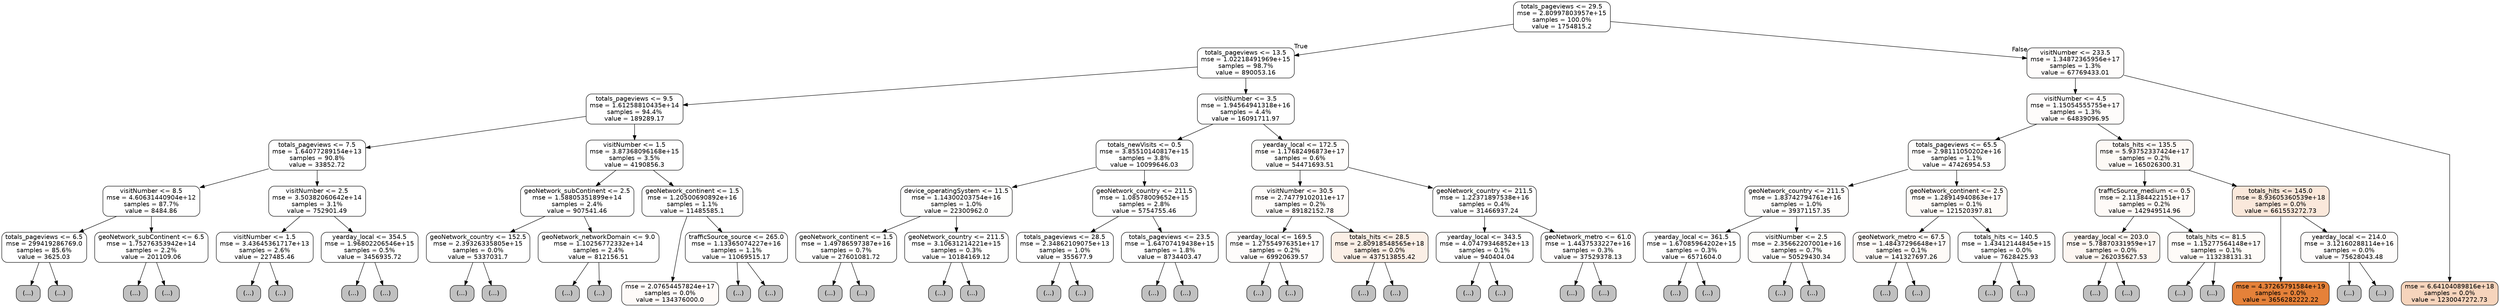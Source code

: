 digraph Tree {
node [shape=box, style="filled, rounded", color="black", fontname=helvetica] ;
graph [ranksep=equally, splines=polyline] ;
edge [fontname=helvetica] ;
0 [label="totals_pageviews <= 29.5\nmse = 2.80997803957e+15\nsamples = 100.0%\nvalue = 1754815.2", fillcolor="#e5813900"] ;
1 [label="totals_pageviews <= 13.5\nmse = 1.02218491969e+15\nsamples = 98.7%\nvalue = 890053.16", fillcolor="#e5813900"] ;
0 -> 1 [labeldistance=2.5, labelangle=45, headlabel="True"] ;
2 [label="totals_pageviews <= 9.5\nmse = 1.61258810435e+14\nsamples = 94.4%\nvalue = 189289.17", fillcolor="#e5813900"] ;
1 -> 2 ;
3 [label="totals_pageviews <= 7.5\nmse = 1.64077289154e+13\nsamples = 90.8%\nvalue = 33852.72", fillcolor="#e5813900"] ;
2 -> 3 ;
4 [label="visitNumber <= 8.5\nmse = 4.60631440904e+12\nsamples = 87.7%\nvalue = 8484.86", fillcolor="#e5813900"] ;
3 -> 4 ;
5 [label="totals_pageviews <= 6.5\nmse = 299419286769.0\nsamples = 85.6%\nvalue = 3625.03", fillcolor="#e5813900"] ;
4 -> 5 ;
6 [label="(...)", fillcolor="#C0C0C0"] ;
5 -> 6 ;
115 [label="(...)", fillcolor="#C0C0C0"] ;
5 -> 115 ;
168 [label="geoNetwork_subContinent <= 6.5\nmse = 1.75276353942e+14\nsamples = 2.2%\nvalue = 201109.06", fillcolor="#e5813900"] ;
4 -> 168 ;
169 [label="(...)", fillcolor="#C0C0C0"] ;
168 -> 169 ;
174 [label="(...)", fillcolor="#C0C0C0"] ;
168 -> 174 ;
179 [label="visitNumber <= 2.5\nmse = 3.50382060642e+14\nsamples = 3.1%\nvalue = 752901.49", fillcolor="#e5813900"] ;
3 -> 179 ;
180 [label="visitNumber <= 1.5\nmse = 3.43645361717e+13\nsamples = 2.6%\nvalue = 227485.46", fillcolor="#e5813900"] ;
179 -> 180 ;
181 [label="(...)", fillcolor="#C0C0C0"] ;
180 -> 181 ;
272 [label="(...)", fillcolor="#C0C0C0"] ;
180 -> 272 ;
333 [label="yearday_local <= 354.5\nmse = 1.96802206546e+15\nsamples = 0.5%\nvalue = 3456935.72", fillcolor="#e5813900"] ;
179 -> 333 ;
334 [label="(...)", fillcolor="#C0C0C0"] ;
333 -> 334 ;
453 [label="(...)", fillcolor="#C0C0C0"] ;
333 -> 453 ;
458 [label="visitNumber <= 1.5\nmse = 3.87368096168e+15\nsamples = 3.5%\nvalue = 4190856.3", fillcolor="#e5813900"] ;
2 -> 458 ;
459 [label="geoNetwork_subContinent <= 2.5\nmse = 1.58805351899e+14\nsamples = 2.4%\nvalue = 907541.46", fillcolor="#e5813900"] ;
458 -> 459 ;
460 [label="geoNetwork_country <= 152.5\nmse = 2.39326335805e+15\nsamples = 0.0%\nvalue = 5337031.7", fillcolor="#e5813900"] ;
459 -> 460 ;
461 [label="(...)", fillcolor="#C0C0C0"] ;
460 -> 461 ;
462 [label="(...)", fillcolor="#C0C0C0"] ;
460 -> 462 ;
465 [label="geoNetwork_networkDomain <= 9.0\nmse = 1.10256772332e+14\nsamples = 2.4%\nvalue = 812156.51", fillcolor="#e5813900"] ;
459 -> 465 ;
466 [label="(...)", fillcolor="#C0C0C0"] ;
465 -> 466 ;
681 [label="(...)", fillcolor="#C0C0C0"] ;
465 -> 681 ;
884 [label="geoNetwork_continent <= 1.5\nmse = 1.20500690892e+16\nsamples = 1.1%\nvalue = 11485585.1", fillcolor="#e5813901"] ;
458 -> 884 ;
885 [label="mse = 2.07654457824e+17\nsamples = 0.0%\nvalue = 134376000.0", fillcolor="#e5813909"] ;
884 -> 885 ;
886 [label="trafficSource_source <= 265.0\nmse = 1.13365074227e+16\nsamples = 1.1%\nvalue = 11069515.17", fillcolor="#e5813901"] ;
884 -> 886 ;
887 [label="(...)", fillcolor="#C0C0C0"] ;
886 -> 887 ;
1188 [label="(...)", fillcolor="#C0C0C0"] ;
886 -> 1188 ;
1431 [label="visitNumber <= 3.5\nmse = 1.94564941318e+16\nsamples = 4.4%\nvalue = 16091711.97", fillcolor="#e5813901"] ;
1 -> 1431 ;
1432 [label="totals_newVisits <= 0.5\nmse = 3.85510140817e+15\nsamples = 3.8%\nvalue = 10099646.03", fillcolor="#e5813901"] ;
1431 -> 1432 ;
1433 [label="device_operatingSystem <= 11.5\nmse = 1.14300203754e+16\nsamples = 1.0%\nvalue = 22300962.0", fillcolor="#e5813902"] ;
1432 -> 1433 ;
1434 [label="geoNetwork_continent <= 1.5\nmse = 1.49786597387e+16\nsamples = 0.7%\nvalue = 27601081.72", fillcolor="#e5813902"] ;
1433 -> 1434 ;
1435 [label="(...)", fillcolor="#C0C0C0"] ;
1434 -> 1435 ;
1436 [label="(...)", fillcolor="#C0C0C0"] ;
1434 -> 1436 ;
1911 [label="geoNetwork_country <= 211.5\nmse = 3.10631214221e+15\nsamples = 0.3%\nvalue = 10184169.12", fillcolor="#e5813901"] ;
1433 -> 1911 ;
1912 [label="(...)", fillcolor="#C0C0C0"] ;
1911 -> 1912 ;
1951 [label="(...)", fillcolor="#C0C0C0"] ;
1911 -> 1951 ;
2090 [label="geoNetwork_country <= 211.5\nmse = 1.08578009652e+15\nsamples = 2.8%\nvalue = 5754755.46", fillcolor="#e5813900"] ;
1432 -> 2090 ;
2091 [label="totals_pageviews <= 28.5\nmse = 2.34862109075e+13\nsamples = 1.0%\nvalue = 355677.9", fillcolor="#e5813900"] ;
2090 -> 2091 ;
2092 [label="(...)", fillcolor="#C0C0C0"] ;
2091 -> 2092 ;
2189 [label="(...)", fillcolor="#C0C0C0"] ;
2091 -> 2189 ;
2194 [label="totals_pageviews <= 23.5\nmse = 1.64707419438e+15\nsamples = 1.8%\nvalue = 8734403.47", fillcolor="#e5813901"] ;
2090 -> 2194 ;
2195 [label="(...)", fillcolor="#C0C0C0"] ;
2194 -> 2195 ;
2996 [label="(...)", fillcolor="#C0C0C0"] ;
2194 -> 2996 ;
3243 [label="yearday_local <= 172.5\nmse = 1.17682496873e+17\nsamples = 0.6%\nvalue = 54471693.51", fillcolor="#e5813904"] ;
1431 -> 3243 ;
3244 [label="visitNumber <= 30.5\nmse = 2.74779102011e+17\nsamples = 0.2%\nvalue = 89182152.78", fillcolor="#e5813906"] ;
3243 -> 3244 ;
3245 [label="yearday_local <= 169.5\nmse = 1.27554976351e+17\nsamples = 0.2%\nvalue = 69920639.57", fillcolor="#e5813905"] ;
3244 -> 3245 ;
3246 [label="(...)", fillcolor="#C0C0C0"] ;
3245 -> 3246 ;
3411 [label="(...)", fillcolor="#C0C0C0"] ;
3245 -> 3411 ;
3414 [label="totals_hits <= 28.5\nmse = 2.80918548565e+18\nsamples = 0.0%\nvalue = 437513855.42", fillcolor="#e581391f"] ;
3244 -> 3414 ;
3415 [label="(...)", fillcolor="#C0C0C0"] ;
3414 -> 3415 ;
3424 [label="(...)", fillcolor="#C0C0C0"] ;
3414 -> 3424 ;
3425 [label="geoNetwork_country <= 211.5\nmse = 1.22371897538e+16\nsamples = 0.4%\nvalue = 31466937.24", fillcolor="#e5813902"] ;
3243 -> 3425 ;
3426 [label="yearday_local <= 343.5\nmse = 4.07479346852e+13\nsamples = 0.1%\nvalue = 940404.04", fillcolor="#e5813900"] ;
3425 -> 3426 ;
3427 [label="(...)", fillcolor="#C0C0C0"] ;
3426 -> 3427 ;
3434 [label="(...)", fillcolor="#C0C0C0"] ;
3426 -> 3434 ;
3437 [label="geoNetwork_metro <= 61.0\nmse = 1.4437533227e+16\nsamples = 0.3%\nvalue = 37529378.13", fillcolor="#e5813903"] ;
3425 -> 3437 ;
3438 [label="(...)", fillcolor="#C0C0C0"] ;
3437 -> 3438 ;
3493 [label="(...)", fillcolor="#C0C0C0"] ;
3437 -> 3493 ;
3676 [label="visitNumber <= 233.5\nmse = 1.34872365956e+17\nsamples = 1.3%\nvalue = 67769433.01", fillcolor="#e5813905"] ;
0 -> 3676 [labeldistance=2.5, labelangle=-45, headlabel="False"] ;
3677 [label="visitNumber <= 4.5\nmse = 1.15054555755e+17\nsamples = 1.3%\nvalue = 64839096.95", fillcolor="#e5813905"] ;
3676 -> 3677 ;
3678 [label="totals_pageviews <= 65.5\nmse = 2.98111050202e+16\nsamples = 1.1%\nvalue = 47426954.53", fillcolor="#e5813903"] ;
3677 -> 3678 ;
3679 [label="geoNetwork_country <= 211.5\nmse = 1.83742794761e+16\nsamples = 1.0%\nvalue = 39371157.35", fillcolor="#e5813903"] ;
3678 -> 3679 ;
3680 [label="yearday_local <= 361.5\nmse = 1.67085964202e+15\nsamples = 0.3%\nvalue = 6571604.0", fillcolor="#e5813900"] ;
3679 -> 3680 ;
3681 [label="(...)", fillcolor="#C0C0C0"] ;
3680 -> 3681 ;
3784 [label="(...)", fillcolor="#C0C0C0"] ;
3680 -> 3784 ;
3785 [label="visitNumber <= 2.5\nmse = 2.35662207001e+16\nsamples = 0.7%\nvalue = 50529430.34", fillcolor="#e5813904"] ;
3679 -> 3785 ;
3786 [label="(...)", fillcolor="#C0C0C0"] ;
3785 -> 3786 ;
4263 [label="(...)", fillcolor="#C0C0C0"] ;
3785 -> 4263 ;
4376 [label="geoNetwork_continent <= 2.5\nmse = 1.28914940863e+17\nsamples = 0.1%\nvalue = 121520397.81", fillcolor="#e5813908"] ;
3678 -> 4376 ;
4377 [label="geoNetwork_metro <= 67.5\nmse = 1.48437296648e+17\nsamples = 0.1%\nvalue = 141327697.26", fillcolor="#e581390a"] ;
4376 -> 4377 ;
4378 [label="(...)", fillcolor="#C0C0C0"] ;
4377 -> 4378 ;
4397 [label="(...)", fillcolor="#C0C0C0"] ;
4377 -> 4397 ;
4456 [label="totals_hits <= 140.5\nmse = 1.43412144845e+15\nsamples = 0.0%\nvalue = 7628425.93", fillcolor="#e5813901"] ;
4376 -> 4456 ;
4457 [label="(...)", fillcolor="#C0C0C0"] ;
4456 -> 4457 ;
4462 [label="(...)", fillcolor="#C0C0C0"] ;
4456 -> 4462 ;
4465 [label="totals_hits <= 135.5\nmse = 5.93752337424e+17\nsamples = 0.2%\nvalue = 165026300.31", fillcolor="#e581390c"] ;
3677 -> 4465 ;
4466 [label="trafficSource_medium <= 0.5\nmse = 2.11384422151e+17\nsamples = 0.2%\nvalue = 142949514.96", fillcolor="#e581390a"] ;
4465 -> 4466 ;
4467 [label="yearday_local <= 203.0\nmse = 5.78870331959e+17\nsamples = 0.0%\nvalue = 262035627.53", fillcolor="#e5813912"] ;
4466 -> 4467 ;
4468 [label="(...)", fillcolor="#C0C0C0"] ;
4467 -> 4468 ;
4483 [label="(...)", fillcolor="#C0C0C0"] ;
4467 -> 4483 ;
4498 [label="totals_hits <= 81.5\nmse = 1.15277564148e+17\nsamples = 0.1%\nvalue = 113238131.31", fillcolor="#e5813908"] ;
4466 -> 4498 ;
4499 [label="(...)", fillcolor="#C0C0C0"] ;
4498 -> 4499 ;
4596 [label="(...)", fillcolor="#C0C0C0"] ;
4498 -> 4596 ;
4617 [label="totals_hits <= 145.0\nmse = 8.93605360539e+18\nsamples = 0.0%\nvalue = 661553272.73", fillcolor="#e581392e"] ;
4465 -> 4617 ;
4618 [label="mse = 4.37265791584e+19\nsamples = 0.0%\nvalue = 3656282222.22", fillcolor="#e58139ff"] ;
4617 -> 4618 ;
4619 [label="yearday_local <= 214.0\nmse = 3.12160288114e+16\nsamples = 0.0%\nvalue = 75628043.48", fillcolor="#e5813905"] ;
4617 -> 4619 ;
4620 [label="(...)", fillcolor="#C0C0C0"] ;
4619 -> 4620 ;
4621 [label="(...)", fillcolor="#C0C0C0"] ;
4619 -> 4621 ;
4624 [label="mse = 6.64104089816e+18\nsamples = 0.0%\nvalue = 1230047272.73", fillcolor="#e5813956"] ;
3676 -> 4624 ;
{rank=same ; 0} ;
{rank=same ; 1; 3676} ;
{rank=same ; 2; 1431; 3677} ;
{rank=same ; 3; 458; 1432; 3243; 3678; 4465} ;
{rank=same ; 4; 179; 459; 884; 1433; 2090; 3244; 3425; 3679; 4376; 4466; 4617} ;
{rank=same ; 5; 168; 180; 333; 460; 465; 886; 1434; 1911; 2091; 2194; 3245; 3414; 3426; 3437; 3680; 3785; 4377; 4456; 4467; 4498; 4619} ;
{rank=same ; 6; 115; 169; 174; 181; 272; 334; 453; 461; 462; 466; 681; 885; 887; 1188; 1435; 1436; 1912; 1951; 2092; 2189; 2195; 2996; 3246; 3411; 3415; 3424; 3427; 3434; 3438; 3493; 3681; 3784; 3786; 4263; 4378; 4397; 4457; 4462; 4468; 4483; 4499; 4596; 4618; 4620; 4621; 4624} ;
}
